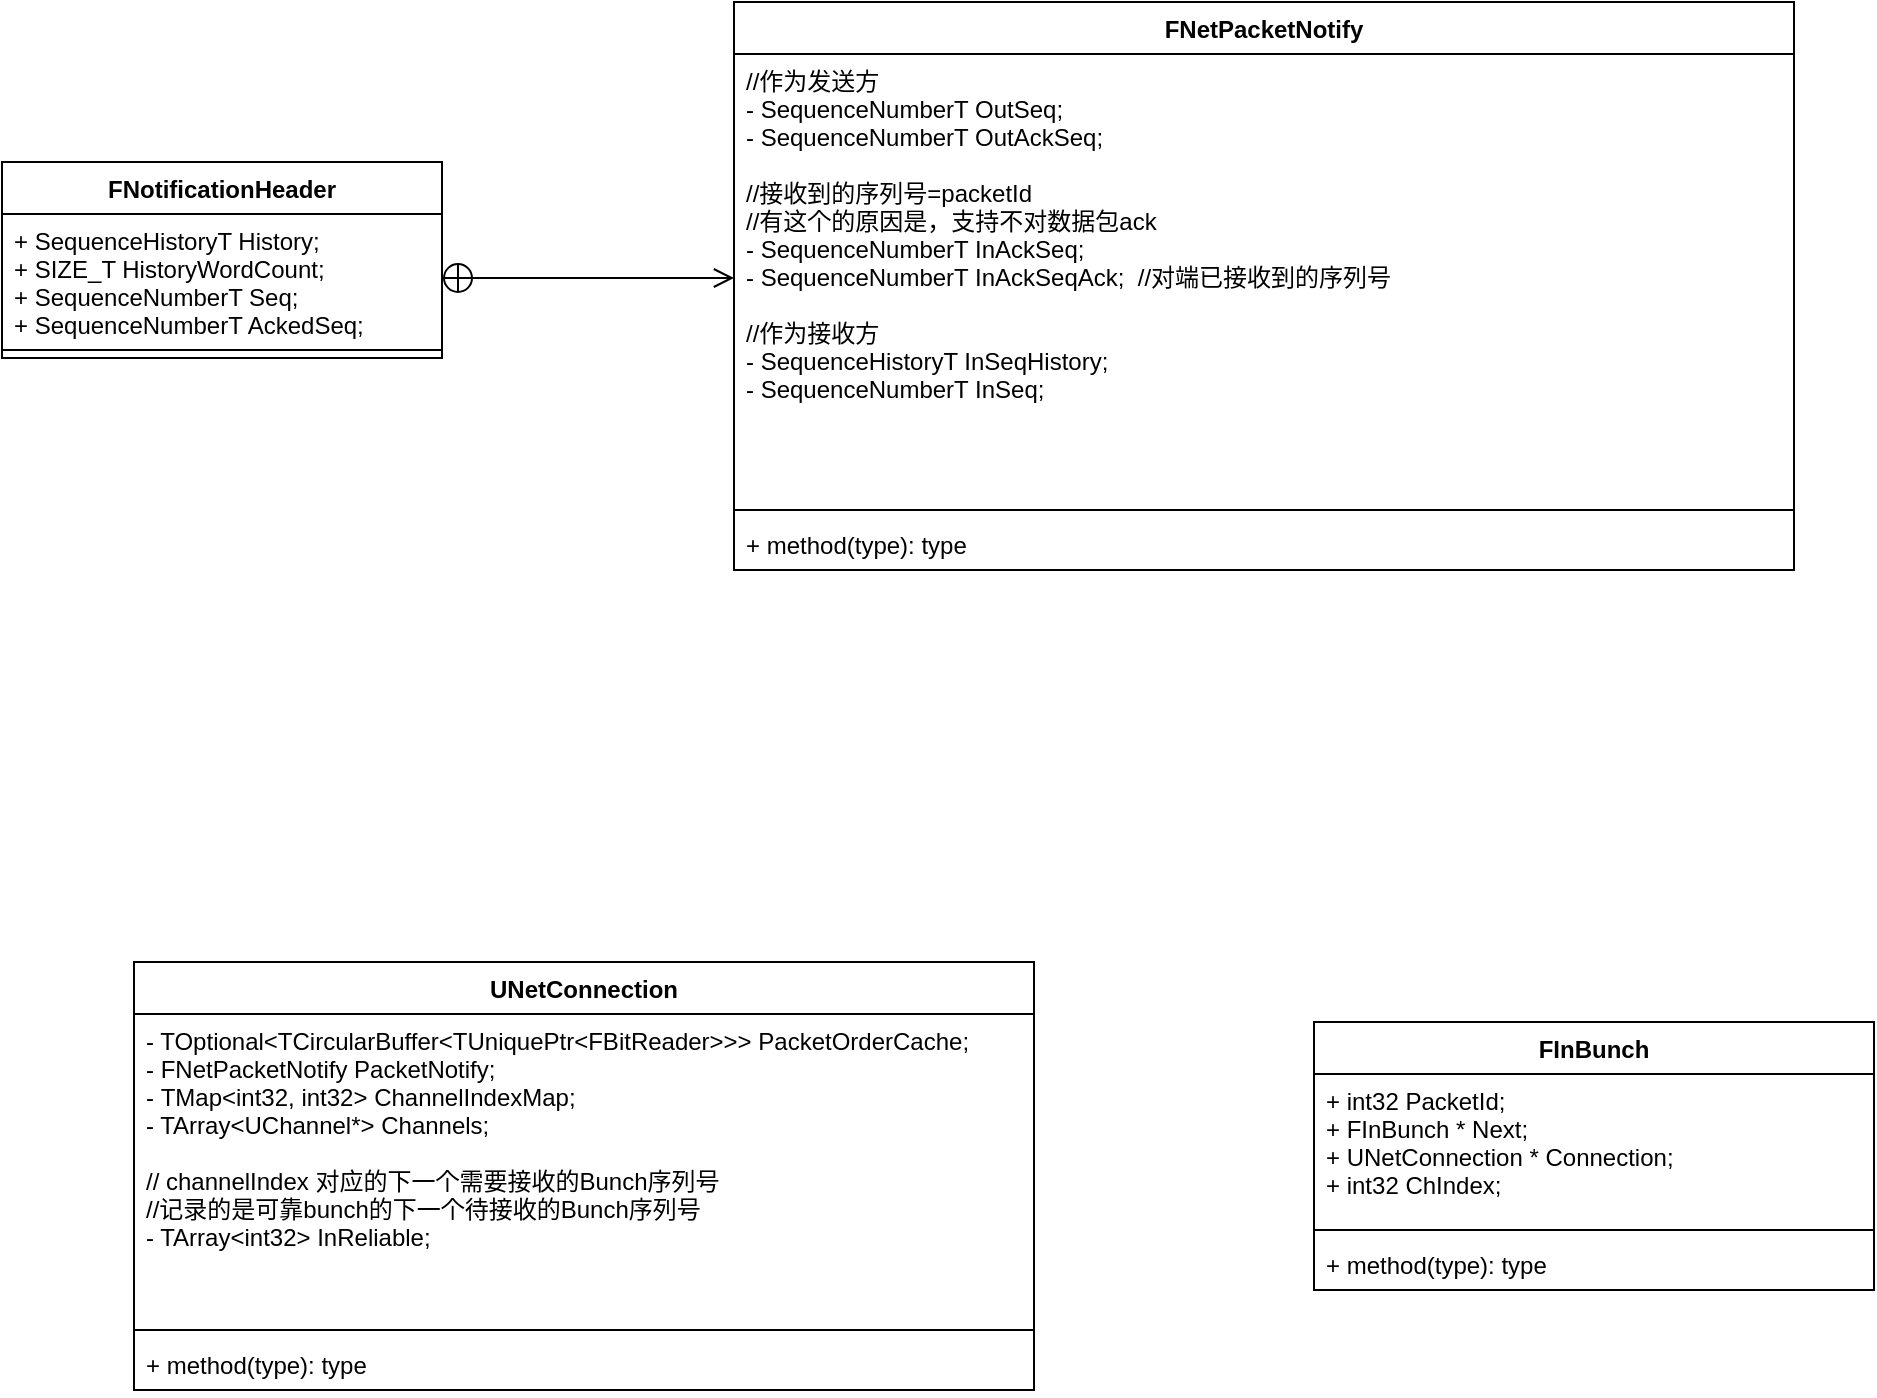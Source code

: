 <mxfile version="14.7.5" type="github" pages="3">
  <diagram id="JvuuxttgNgkwClHyyFu2" name="第 1 页">
    <mxGraphModel dx="1422" dy="1931" grid="1" gridSize="10" guides="1" tooltips="1" connect="1" arrows="1" fold="1" page="1" pageScale="1" pageWidth="827" pageHeight="1169" math="0" shadow="0">
      <root>
        <mxCell id="0" />
        <mxCell id="1" parent="0" />
        <mxCell id="SQb546SRnWdh8VyM-8AY-2" value="UNetConnection" style="swimlane;fontStyle=1;align=center;verticalAlign=top;childLayout=stackLayout;horizontal=1;startSize=26;horizontalStack=0;resizeParent=1;resizeParentMax=0;resizeLast=0;collapsible=1;marginBottom=0;" parent="1" vertex="1">
          <mxGeometry x="260" y="310" width="450" height="214" as="geometry" />
        </mxCell>
        <mxCell id="SQb546SRnWdh8VyM-8AY-3" value="- TOptional&lt;TCircularBuffer&lt;TUniquePtr&lt;FBitReader&gt;&gt;&gt; PacketOrderCache;&#xa;- FNetPacketNotify PacketNotify;&#xa;- TMap&lt;int32, int32&gt; ChannelIndexMap;&#xa;- TArray&lt;UChannel*&gt; Channels;&#xa;&#xa;// channelIndex 对应的下一个需要接收的Bunch序列号&#xa;//记录的是可靠bunch的下一个待接收的Bunch序列号&#xa;- TArray&lt;int32&gt;		InReliable;  &#xa;" style="text;strokeColor=none;fillColor=none;align=left;verticalAlign=top;spacingLeft=4;spacingRight=4;overflow=hidden;rotatable=0;points=[[0,0.5],[1,0.5]];portConstraint=eastwest;" parent="SQb546SRnWdh8VyM-8AY-2" vertex="1">
          <mxGeometry y="26" width="450" height="154" as="geometry" />
        </mxCell>
        <mxCell id="SQb546SRnWdh8VyM-8AY-4" value="" style="line;strokeWidth=1;fillColor=none;align=left;verticalAlign=middle;spacingTop=-1;spacingLeft=3;spacingRight=3;rotatable=0;labelPosition=right;points=[];portConstraint=eastwest;" parent="SQb546SRnWdh8VyM-8AY-2" vertex="1">
          <mxGeometry y="180" width="450" height="8" as="geometry" />
        </mxCell>
        <mxCell id="SQb546SRnWdh8VyM-8AY-5" value="+ method(type): type" style="text;strokeColor=none;fillColor=none;align=left;verticalAlign=top;spacingLeft=4;spacingRight=4;overflow=hidden;rotatable=0;points=[[0,0.5],[1,0.5]];portConstraint=eastwest;" parent="SQb546SRnWdh8VyM-8AY-2" vertex="1">
          <mxGeometry y="188" width="450" height="26" as="geometry" />
        </mxCell>
        <mxCell id="o2_gZ3kN2BpJZVYaGaaf-1" value="FInBunch" style="swimlane;fontStyle=1;align=center;verticalAlign=top;childLayout=stackLayout;horizontal=1;startSize=26;horizontalStack=0;resizeParent=1;resizeParentMax=0;resizeLast=0;collapsible=1;marginBottom=0;" parent="1" vertex="1">
          <mxGeometry x="850" y="340" width="280" height="134" as="geometry" />
        </mxCell>
        <mxCell id="o2_gZ3kN2BpJZVYaGaaf-2" value="+ int32    PacketId;&#xa;+ FInBunch *   Next;&#xa;+ UNetConnection * Connection;&#xa;+ int32    ChIndex;" style="text;strokeColor=none;fillColor=none;align=left;verticalAlign=top;spacingLeft=4;spacingRight=4;overflow=hidden;rotatable=0;points=[[0,0.5],[1,0.5]];portConstraint=eastwest;" parent="o2_gZ3kN2BpJZVYaGaaf-1" vertex="1">
          <mxGeometry y="26" width="280" height="74" as="geometry" />
        </mxCell>
        <mxCell id="o2_gZ3kN2BpJZVYaGaaf-3" value="" style="line;strokeWidth=1;fillColor=none;align=left;verticalAlign=middle;spacingTop=-1;spacingLeft=3;spacingRight=3;rotatable=0;labelPosition=right;points=[];portConstraint=eastwest;" parent="o2_gZ3kN2BpJZVYaGaaf-1" vertex="1">
          <mxGeometry y="100" width="280" height="8" as="geometry" />
        </mxCell>
        <mxCell id="o2_gZ3kN2BpJZVYaGaaf-4" value="+ method(type): type" style="text;strokeColor=none;fillColor=none;align=left;verticalAlign=top;spacingLeft=4;spacingRight=4;overflow=hidden;rotatable=0;points=[[0,0.5],[1,0.5]];portConstraint=eastwest;" parent="o2_gZ3kN2BpJZVYaGaaf-1" vertex="1">
          <mxGeometry y="108" width="280" height="26" as="geometry" />
        </mxCell>
        <mxCell id="5Kny9_tc-0Gk9VmiHxyS-1" value="FNetPacketNotify" style="swimlane;fontStyle=1;align=center;verticalAlign=top;childLayout=stackLayout;horizontal=1;startSize=26;horizontalStack=0;resizeParent=1;resizeParentMax=0;resizeLast=0;collapsible=1;marginBottom=0;" parent="1" vertex="1">
          <mxGeometry x="560" y="-170" width="530" height="284" as="geometry" />
        </mxCell>
        <mxCell id="5Kny9_tc-0Gk9VmiHxyS-2" value="//作为发送方&#xa;- SequenceNumberT OutSeq;&#xa;- SequenceNumberT OutAckSeq;&#xa; &#xa;//接收到的序列号=packetId&#xa;//有这个的原因是，支持不对数据包ack&#xa;- SequenceNumberT InAckSeq; &#xa;- SequenceNumberT InAckSeqAck;  //对端已接收到的序列号&#xa;&#xa;//作为接收方&#xa;- SequenceHistoryT InSeqHistory;&#xa;- SequenceNumberT InSeq;&#xa;&#xa; " style="text;strokeColor=none;fillColor=none;align=left;verticalAlign=top;spacingLeft=4;spacingRight=4;overflow=hidden;rotatable=0;points=[[0,0.5],[1,0.5]];portConstraint=eastwest;" parent="5Kny9_tc-0Gk9VmiHxyS-1" vertex="1">
          <mxGeometry y="26" width="530" height="224" as="geometry" />
        </mxCell>
        <mxCell id="5Kny9_tc-0Gk9VmiHxyS-3" value="" style="line;strokeWidth=1;fillColor=none;align=left;verticalAlign=middle;spacingTop=-1;spacingLeft=3;spacingRight=3;rotatable=0;labelPosition=right;points=[];portConstraint=eastwest;" parent="5Kny9_tc-0Gk9VmiHxyS-1" vertex="1">
          <mxGeometry y="250" width="530" height="8" as="geometry" />
        </mxCell>
        <mxCell id="5Kny9_tc-0Gk9VmiHxyS-4" value="+ method(type): type" style="text;strokeColor=none;fillColor=none;align=left;verticalAlign=top;spacingLeft=4;spacingRight=4;overflow=hidden;rotatable=0;points=[[0,0.5],[1,0.5]];portConstraint=eastwest;" parent="5Kny9_tc-0Gk9VmiHxyS-1" vertex="1">
          <mxGeometry y="258" width="530" height="26" as="geometry" />
        </mxCell>
        <mxCell id="5Kny9_tc-0Gk9VmiHxyS-5" value="" style="endArrow=open;startArrow=circlePlus;endFill=0;startFill=0;endSize=8;html=1;exitX=1;exitY=0.5;exitDx=0;exitDy=0;entryX=0;entryY=0.5;entryDx=0;entryDy=0;" parent="1" source="5Kny9_tc-0Gk9VmiHxyS-7" target="5Kny9_tc-0Gk9VmiHxyS-2" edge="1">
          <mxGeometry width="160" relative="1" as="geometry">
            <mxPoint x="330" y="-127.5" as="sourcePoint" />
            <mxPoint x="490" y="-127.5" as="targetPoint" />
          </mxGeometry>
        </mxCell>
        <mxCell id="5Kny9_tc-0Gk9VmiHxyS-6" value="FNotificationHeader" style="swimlane;fontStyle=1;align=center;verticalAlign=top;childLayout=stackLayout;horizontal=1;startSize=26;horizontalStack=0;resizeParent=1;resizeParentMax=0;resizeLast=0;collapsible=1;marginBottom=0;" parent="1" vertex="1">
          <mxGeometry x="194" y="-90" width="220" height="98" as="geometry" />
        </mxCell>
        <mxCell id="5Kny9_tc-0Gk9VmiHxyS-7" value="+ SequenceHistoryT History;&#xa;+ SIZE_T HistoryWordCount;&#xa;+ SequenceNumberT Seq;&#xa;+ SequenceNumberT AckedSeq;" style="text;strokeColor=none;fillColor=none;align=left;verticalAlign=top;spacingLeft=4;spacingRight=4;overflow=hidden;rotatable=0;points=[[0,0.5],[1,0.5]];portConstraint=eastwest;" parent="5Kny9_tc-0Gk9VmiHxyS-6" vertex="1">
          <mxGeometry y="26" width="220" height="64" as="geometry" />
        </mxCell>
        <mxCell id="5Kny9_tc-0Gk9VmiHxyS-8" value="" style="line;strokeWidth=1;fillColor=none;align=left;verticalAlign=middle;spacingTop=-1;spacingLeft=3;spacingRight=3;rotatable=0;labelPosition=right;points=[];portConstraint=eastwest;" parent="5Kny9_tc-0Gk9VmiHxyS-6" vertex="1">
          <mxGeometry y="90" width="220" height="8" as="geometry" />
        </mxCell>
      </root>
    </mxGraphModel>
  </diagram>
  <diagram id="a4vRnVLud2tBg5x-6DI5" name="第 2 页">
    <mxGraphModel dx="1185" dy="635" grid="1" gridSize="10" guides="1" tooltips="1" connect="1" arrows="1" fold="1" page="1" pageScale="1" pageWidth="827" pageHeight="1169" math="0" shadow="0">
      <root>
        <mxCell id="y5h4J5LShokHnXd0eRl6-0" />
        <mxCell id="y5h4J5LShokHnXd0eRl6-1" parent="y5h4J5LShokHnXd0eRl6-0" />
        <mxCell id="y5h4J5LShokHnXd0eRl6-3" value="UNetConnection::ReceivedPacket" style="shape=umlLifeline;perimeter=lifelinePerimeter;whiteSpace=wrap;html=1;container=1;collapsible=0;recursiveResize=0;outlineConnect=0;" parent="y5h4J5LShokHnXd0eRl6-1" vertex="1">
          <mxGeometry x="200" y="240" width="240" height="550" as="geometry" />
        </mxCell>
        <mxCell id="y5h4J5LShokHnXd0eRl6-4" value="" style="html=1;points=[];perimeter=orthogonalPerimeter;" parent="y5h4J5LShokHnXd0eRl6-3" vertex="1">
          <mxGeometry x="115" y="130" width="10" height="40" as="geometry" />
        </mxCell>
        <mxCell id="y5h4J5LShokHnXd0eRl6-6" value="" style="html=1;points=[];perimeter=orthogonalPerimeter;" parent="y5h4J5LShokHnXd0eRl6-3" vertex="1">
          <mxGeometry x="115" y="70" width="10" height="40" as="geometry" />
        </mxCell>
        <mxCell id="y5h4J5LShokHnXd0eRl6-5" value="接收到的数据包序列号非预期的，缓存之" style="text;html=1;align=center;verticalAlign=middle;resizable=0;points=[];autosize=1;strokeColor=none;" parent="y5h4J5LShokHnXd0eRl6-1" vertex="1">
          <mxGeometry x="330" y="380" width="230" height="20" as="geometry" />
        </mxCell>
        <mxCell id="y5h4J5LShokHnXd0eRl6-7" value="解析接收到的数据包的头" style="text;html=1;align=center;verticalAlign=middle;resizable=0;points=[];autosize=1;strokeColor=none;" parent="y5h4J5LShokHnXd0eRl6-1" vertex="1">
          <mxGeometry x="330" y="320" width="150" height="20" as="geometry" />
        </mxCell>
        <mxCell id="y5h4J5LShokHnXd0eRl6-8" value="" style="html=1;points=[];perimeter=orthogonalPerimeter;" parent="y5h4J5LShokHnXd0eRl6-1" vertex="1">
          <mxGeometry x="315" y="440" width="10" height="40" as="geometry" />
        </mxCell>
        <mxCell id="y5h4J5LShokHnXd0eRl6-9" value="数据包通知模块处理收到的Ack" style="text;html=1;align=center;verticalAlign=middle;resizable=0;points=[];autosize=1;strokeColor=none;" parent="y5h4J5LShokHnXd0eRl6-1" vertex="1">
          <mxGeometry x="340" y="450" width="180" height="20" as="geometry" />
        </mxCell>
        <mxCell id="y5h4J5LShokHnXd0eRl6-10" value="如果收到预期的数据包" style="text;html=1;align=center;verticalAlign=middle;resizable=0;points=[];autosize=1;strokeColor=none;" parent="y5h4J5LShokHnXd0eRl6-1" vertex="1">
          <mxGeometry x="330" y="420" width="140" height="20" as="geometry" />
        </mxCell>
        <mxCell id="y5h4J5LShokHnXd0eRl6-11" value="" style="html=1;points=[];perimeter=orthogonalPerimeter;" parent="y5h4J5LShokHnXd0eRl6-1" vertex="1">
          <mxGeometry x="315" y="510" width="10" height="40" as="geometry" />
        </mxCell>
        <mxCell id="y5h4J5LShokHnXd0eRl6-12" value="开始循环拆包" style="text;html=1;align=center;verticalAlign=middle;resizable=0;points=[];autosize=1;strokeColor=none;" parent="y5h4J5LShokHnXd0eRl6-1" vertex="1">
          <mxGeometry x="335" y="520" width="90" height="20" as="geometry" />
        </mxCell>
      </root>
    </mxGraphModel>
  </diagram>
  <diagram id="L2MIMZa57mk_JeIrlgz6" name="第 3 页">
    <mxGraphModel dx="1422" dy="762" grid="1" gridSize="10" guides="1" tooltips="1" connect="1" arrows="1" fold="1" page="1" pageScale="1" pageWidth="827" pageHeight="1169" math="0" shadow="0">
      <root>
        <mxCell id="V9XOSMGE34UT7dlm8gCm-0" />
        <mxCell id="V9XOSMGE34UT7dlm8gCm-1" parent="V9XOSMGE34UT7dlm8gCm-0" />
        <mxCell id="V9XOSMGE34UT7dlm8gCm-9" value="&lt;font style=&quot;font-size: 16px&quot;&gt;&lt;b&gt;FNetPacketNotify::FNotificationHeader&lt;/b&gt;&lt;/font&gt;&lt;br&gt;&lt;div style=&quot;font-size: 14px&quot;&gt;&lt;font style=&quot;font-size: 14px&quot;&gt;1.Header.History：&lt;/font&gt;&lt;/div&gt;&lt;div style=&quot;font-size: 14px&quot;&gt;&lt;font style=&quot;font-size: 14px&quot;&gt;2.Header.HistoryWordCount：&lt;/font&gt;&lt;/div&gt;&lt;div style=&quot;font-size: 14px&quot;&gt;&lt;font style=&quot;font-size: 14px&quot;&gt;3.Header.Seq：&lt;/font&gt;&lt;/div&gt;&lt;div style=&quot;font-size: 14px&quot;&gt;&lt;font style=&quot;font-size: 14px&quot;&gt;4.Header.AckedSeq&lt;/font&gt;&lt;span style=&quot;font-size: 13px&quot;&gt;：&lt;/span&gt;&lt;/div&gt;" style="rounded=0;whiteSpace=wrap;html=1;align=center;" vertex="1" parent="V9XOSMGE34UT7dlm8gCm-1">
          <mxGeometry x="244" y="455" width="340" height="130" as="geometry" />
        </mxCell>
        <mxCell id="V9XOSMGE34UT7dlm8gCm-10" value="&lt;font style=&quot;font-size: 20px&quot;&gt;&lt;b&gt;数据包格式&lt;/b&gt;&lt;/font&gt;" style="text;html=1;align=center;verticalAlign=middle;resizable=0;points=[];autosize=1;strokeColor=none;" vertex="1" parent="V9XOSMGE34UT7dlm8gCm-1">
          <mxGeometry x="220" y="390" width="120" height="20" as="geometry" />
        </mxCell>
      </root>
    </mxGraphModel>
  </diagram>
</mxfile>
